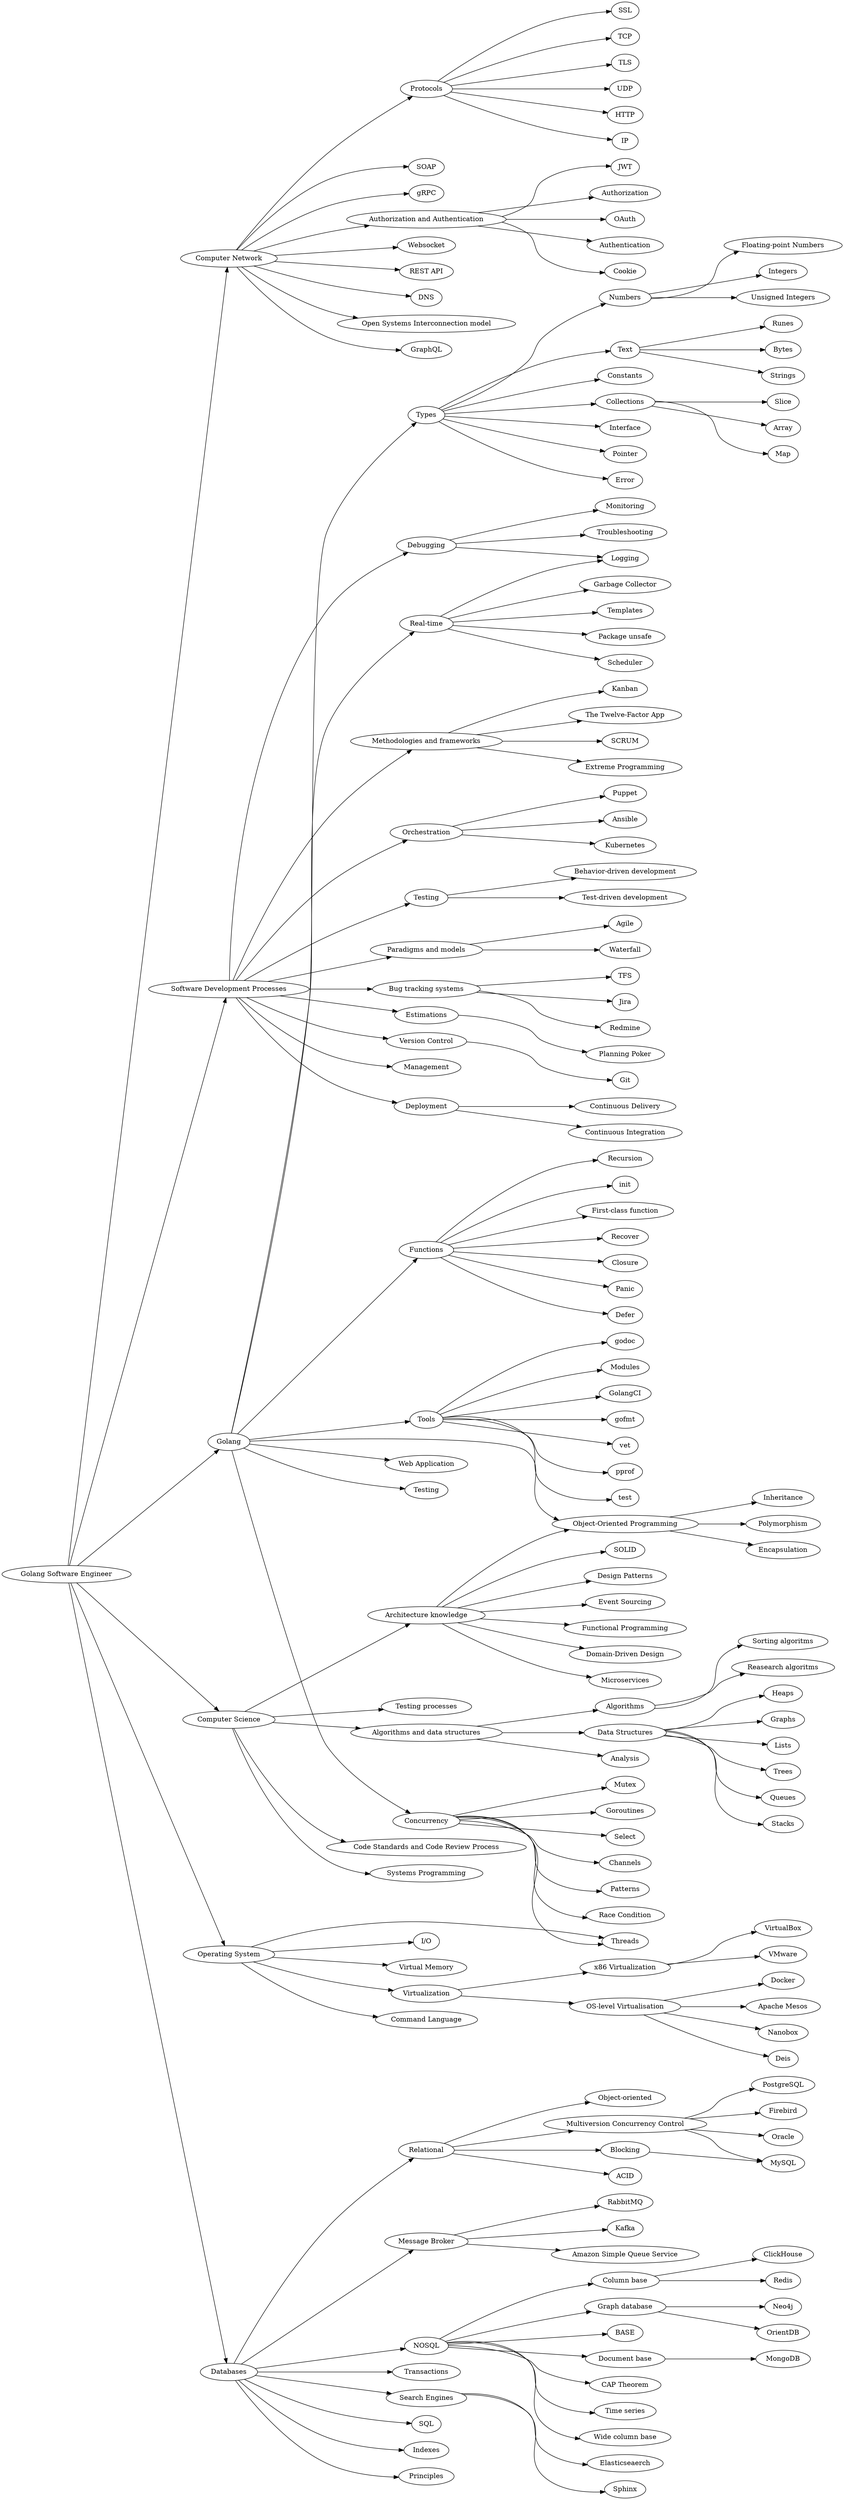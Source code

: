 digraph roadmap {
	rankdir=LR;
	backend->net;	
	db_relational->db_relational_oo;	
	go_types->go_types_numbers;	
	dev_methodologies->dev_methodologies_kanban;	
	go_types_text->go_types_text_runes;	
	dev_orchestration->dev_orchestration_puppet;	
	go->go_realtime;	
	go_function->go_function_recursion;	
	net->net_protocols;	
	db_nosql_colbase->db_nosql_clickhouse;	
	go_tools->go_tool_doc;	
	cs_architecture->cs_architecture_oop;	
	db_message_broker->db_message_broker_rabbit;	
	cs->testing;	
	dev_methodologies->dev_methodologies_12factors;	
	net->net_soap;	
	cs_algorithms_algorithms->cs_algorithms_structures_sorting;	
	dev->dev_testing;	
	dev->dev_debugging;	
	os->os_io;	
	db_relational->db_relational_mvcc;	
	go_types->go_types_constants;	
	os->os_virtual_memory;	
	db_nosql->db_nosql_graph;	
	dev_orchestration->dev_orchestration_ansible;	
	go_tools->go_tool_modules;	
	cs_architecture_oop->cs_architecture_oop_inheritance;	
	db->db_transactions;	
	dev->dev_paradigms;	
	go_types_collections->go_types_slice;	
	db_relational_mvcc->db_relational_postgres;	
	net->net_grpc;	
	go_types_numbers->go_types_numbers_float;	
	dev_trackers->dev_trackers_tfs;	
	go_tools->go_tool_golangci;	
	os_virtualization_x86->os_virtualization_x86_virtualbox;	
	go_function->go_function_init;	
	cs_algorithms_structures->cs_algorithms_structures_heaps;	
	cs_algorithms->cs_algorithms_algorithms;	
	db_message_broker->db_message_broker_kafka;	
	go_types_text->go_types_text_bytes;	
	dev->dev_orchestration;	
	dev_orchestration->dev_orchestration_k8s;	
	go_types->go_types_interface;	
	go_types_collections->go_types_collections_array;	
	go_function->go_function_firstclass;	
	cs->cs_algorithms;	
	cs_architecture->cs_architecture_solid;	
	go->go_tools;	
	go->go_app;	
	db->db_message_broker;	
	go_realtime->go_realtime_gc;	
	go->go_testing;	
	go_concurrency->go_concurrency_mutex;	
	backend->go;	
	db_message_broker->db_message_broker_awssqs;	
	dev_debugging->dev_debugging_monitoring;	
	db_nosql->db_nosql_colbase;	
	cs_architecture->cs_architecture_patterns;	
	net_auth->net_auth_jwt;	
	net_protocols->net_protocols_ssl;	
	backend->os;	
	os_virtualization->os_virtualization_level;	
	db_nosql_colbase->db_nosql_redis;	
	db_relational_mvcc->db_relational_firebird;	
	dev_methodologies->dev_methodologies_scrum;	
	dev->dev_trackers;	
	dev_methodologies->dev_methodologies_xp;	
	cs_architecture->cs_architecture_event;	
	dev_trackers->dev_trackers_jira;	
	go_tools->go_tool_fmt;	
	backend->dev;	
	dev->dev_estimation;	
	net_auth->net_auth_authorization;	
	db_search->db_search_elasticseaerch;	
	cs_algorithms_structures->cs_algorithms_structures_graphs;	
	dev->dev_version;	
	go_types->go_types_pointer;	
	go_types_text->go_types_text_strings;	
	os->os_shell;	
	dev_trackers->dev_trackers_redmine;	
	db_nosql->db_nosql_base;	
	db_relational_blocking->db_mysql;	
	net->net_auth;	
	net->net_websocket;	
	dev_paradigms->management_paradigms_agile;	
	go_realtime->dev_debugging_logging;	
	go_concurrency->go_concurrency_goroutine;	
	db_nosql_graph->db_nosql_neo4j;	
	go_concurrency->go_concurrency_select;	
	dev->dev_methodologies;	
	cs_algorithms_structures->cs_algorithms_structures_lists;	
	go_tools->go_tool_vet;	
	cs_algorithms->cs_algorithms_structures;	
	go_concurrency->go_concurrency_channels;	
	cs_architecture->cs_architecture_func;	
	dev_version->dev_version_git;	
	go->go_types;	
	go_realtime->go_app_templates;	
	os_virtualization_x86->os_virtualization_x86_vmware;	
	db_nosql_doc->db_nosql_mongo;	
	go_types_collections->go_types_collections_map;	
	db_relational->db_relational_acid;	
	db_search->db_search_sphinx;	
	go_types->go_types_error;	
	backend->cs;	
	dev->dev_management;	
	cs_architecture_oop->cs_architecture_oop_polymorphism;	
	go_concurrency->go_concurrency_patterns;	
	go_concurrency->os_threads;	
	cs_algorithms_algorithms->cs_algorithms_structures_research;	
	go_types_numbers->go_types_numbers_int;	
	go_tools->go_tool_pprof;	
	net_auth->net_auth_oauth;	
	cs_architecture->cs_architecture_ddd;	
	db_nosql->db_nosql_cap;	
	db_relational_mvcc->db_mysql;	
	db_nosql->db_nosql_doc;	
	cs->cs_architecture;	
	dev_debugging->dev_debugging_troubleshooting;	
	dev_deployment->dev_deployment_cd;	
	dev_paradigms->management_paradigms_waterfall;	
	go_types_numbers->go_types_numbers_uint;	
	go->cs_architecture_oop;	
	cs->code;	
	db_nosql->db_nosql_time;	
	net_protocols->net_protocols_tcp;	
	net->net_restapi;	
	os_virtualization_level->os_virtualization_level_docker;	
	os_virtualization_level->os_virtualization_level_mesos;	
	net->net_dns;	
	go_concurrency->go_concurrency_race;	
	go_tools->go_tool_test;	
	db->db_sql;	
	cs_algorithms_structures->cs_algorithms_structures_trees;	
	dev->dev_deployment;	
	db->db_nosql;	
	backend->db;	
	cs_algorithms->cs_algorithms_analysis;	
	go_function->go_function_recover;	
	go_function->go_function_closure;	
	net_auth->net_auth_authentication;	
	go->go_function;	
	net_auth->net_auth_cookie;	
	db_nosql->db_nosql_colwidebase;	
	db->db_search;	
	cs_algorithms_structures->cs_algorithms_structures_queues;	
	net->net_osi;	
	net_protocols->net_protocols_tls;	
	dev_debugging->dev_debugging_logging;	
	go_types->go_types_collections;	
	cs_architecture->cs_architecture_microservices;	
	net->net_graphql;	
	db->db_indexes;	
	go_realtime->go_realtime_unsafe;	
	go_types->go_types_text;	
	dev_testing->dev_testing_bdd;	
	db_relational->db_relational_blocking;	
	go->go_concurrency;	
	dev_estimation->management_estimation_poker;	
	net_protocols->net_protocols_udp;	
	cs->systems;	
	db->db_relational;	
	go_function->go_function_panic;	
	db_relational_mvcc->db_relational_oracle;	
	os_virtualization->os_virtualization_x86;	
	db->db_principles;	
	os_virtualization_level->os_virtualization_level_nanobox;	
	cs_architecture_oop->cs_architecture_oop_encapsulation;	
	os->os_virtualization;	
	net_protocols->net_protocols_http;	
	cs_algorithms_structures->cs_algorithms_structures_stacks;	
	dev_deployment->dev_deployment_ci;	
	os->os_threads;	
	db_nosql_graph->db_nosql_orient;	
	dev_testing->dev_testing_tdd;	
	os_virtualization_level->os_virtualization_level_deis;	
	go_realtime->go_realtime_scheduler;	
	net_protocols->net_protocols_ip;	
	go_function->go_function_defer;	
	go_function_firstclass [ label="First-class function" ];
	db_sql [ label="SQL" ];
	net_grpc [ label="gRPC" ];
	db_relational [ label="Relational" ];
	db_relational_oracle [ label="Oracle" ];
	go_concurrency_select [ label="Select" ];
	net_protocols_tls [ label="TLS" ];
	os_virtualization_level_deis [ label="Deis" ];
	db_indexes [ label="Indexes" ];
	cs_algorithms_algorithms [ label="Algorithms" ];
	go_app_templates [ label="Templates" ];
	go_function_recover [ label="Recover" ];
	db_search_sphinx [ label="Sphinx" ];
	go_types_numbers [ label="Numbers" ];
	dev_methodologies_scrum [ label="SCRUM" ];
	dev_orchestration_k8s [ label="Kubernetes" ];
	go_types_numbers_uint [ label="Unsigned Integers" ];
	net_auth_authentication [ label="Authentication" ];
	net_auth_jwt [ label="JWT" ];
	db_message_broker [ label="Message Broker" ];
	dev_debugging_troubleshooting [ label="Troubleshooting" ];
	dev_testing [ label="Testing" ];
	db_nosql_graph [ label="Graph database" ];
	dev_testing_bdd [ label="Behavior-driven development" ];
	cs_algorithms_structures_queues [ label="Queues" ];
	os_virtualization_x86_virtualbox [ label="VirtualBox" ];
	cs_algorithms_structures_lists [ label="Lists" ];
	go [ label="Golang" ];
	db_nosql_cap [ label="CAP Theorem" ];
	go_types_numbers_int [ label="Integers" ];
	dev_trackers_tfs [ label="TFS" ];
	backend [ label="Golang Software Engineer" ];
	dev [ label="Software Development Processes" ];
	net [ label="Computer Network" ];
	os_virtualization_level_mesos [ label="Apache Mesos" ];
	dev_management [ label="Management" ];
	net_protocols [ label="Protocols" ];
	go_types_text_runes [ label="Runes" ];
	cs_architecture_oop_polymorphism [ label="Polymorphism" ];
	cs_architecture [ label="Architecture knowledge" ];
	cs [ label="Computer Science" ];
	cs_architecture_func [ label="Functional Programming" ];
	db_transactions [ label="Transactions" ];
	dev_paradigms [ label="Paradigms and models" ];
	db_relational_oo [ label="Object-oriented" ];
	dev_version_git [ label="Git" ];
	dev_orchestration_puppet [ label="Puppet" ];
	systems [ label="Systems Programming" ];
	go_types_text [ label="Text" ];
	code [ label="Code Standards and Code Review Process" ];
	net_protocols_ip [ label="IP" ];
	net_websocket [ label="Websocket" ];
	net_auth [ label="Authorization and Authentication" ];
	db_nosql_redis [ label="Redis" ];
	db_nosql_colwidebase [ label="Wide column base" ];
	net_protocols_ssl [ label="SSL" ];
	go_types_slice [ label="Slice" ];
	db_relational_mvcc [ label="Multiversion Concurrency Control" ];
	db_principles [ label="Principles" ];
	dev_debugging_monitoring [ label="Monitoring" ];
	net_auth_cookie [ label="Cookie" ];
	go_tool_golangci [ label="GolangCI" ];
	cs_algorithms_structures [ label="Data Structures" ];
	dev_testing_tdd [ label="Test-driven development" ];
	go_types_pointer [ label="Pointer" ];
	dev_trackers_redmine [ label="Redmine" ];
	cs_algorithms [ label="Algorithms and data structures" ];
	cs_algorithms_structures_graphs [ label="Graphs" ];
	cs_algorithms_structures_heaps [ label="Heaps" ];
	db_nosql_orient [ label="OrientDB" ];
	management_paradigms_waterfall [ label="Waterfall" ];
	cs_algorithms_analysis [ label="Analysis" ];
	go_types_interface [ label="Interface" ];
	go_realtime_gc [ label="Garbage Collector" ];
	cs_architecture_oop_inheritance [ label="Inheritance" ];
	go_function_closure [ label="Closure" ];
	dev_orchestration [ label="Orchestration" ];
	os_virtualization_x86 [ label="x86 Virtualization" ];
	dev_deployment_cd [ label="Continuous Delivery" ];
	go_concurrency [ label="Concurrency" ];
	db_search [ label="Search Engines" ];
	dev_trackers [ label="Bug tracking systems" ];
	go_types_collections [ label="Collections" ];
	cs_architecture_event [ label="Event Sourcing" ];
	db_nosql_neo4j [ label="Neo4j" ];
	dev_deployment [ label="Deployment" ];
	dev_orchestration_ansible [ label="Ansible" ];
	net_osi [ label="Open Systems Interconnection model" ];
	go_concurrency_goroutine [ label="Goroutines" ];
	go_concurrency_mutex [ label="Mutex" ];
	go_tool_modules [ label="Modules" ];
	go_realtime_unsafe [ label="Package unsafe" ];
	cs_algorithms_structures_research [ label="Reasearch algoritms" ];
	dev_estimation [ label="Estimations" ];
	cs_algorithms_structures_stacks [ label="Stacks" ];
	os_threads [ label="Threads" ];
	os_io [ label="I/O" ];
	os_virtualization_level_docker [ label="Docker" ];
	cs_architecture_patterns [ label="Design Patterns" ];
	dev_debugging [ label="Debugging" ];
	go_function_defer [ label="Defer" ];
	cs_algorithms_structures_trees [ label="Trees" ];
	db_nosql_colbase [ label="Column base" ];
	go_tool_test [ label="test" ];
	db_message_broker_rabbit [ label="RabbitMQ" ];
	db_message_broker_kafka [ label="Kafka" ];
	net_dns [ label="DNS" ];
	net_auth_authorization [ label="Authorization" ];
	db_nosql [ label="NOSQL" ];
	go_types_collections_map [ label="Map" ];
	management_paradigms_agile [ label="Agile" ];
	go_types_collections_array [ label="Array" ];
	go_concurrency_patterns [ label="Patterns" ];
	go_function_init [ label="init" ];
	go_tool_doc [ label="godoc" ];
	dev_methodologies [ label="Methodologies and frameworks" ];
	db_relational_blocking [ label="Blocking" ];
	cs_architecture_ddd [ label="Domain-Driven Design" ];
	go_tools [ label="Tools" ];
	go_types_numbers_float [ label="Floating-point Numbers" ];
	db_mysql [ label="MySQL" ];
	net_protocols_udp [ label="UDP" ];
	dev_deployment_ci [ label="Continuous Integration" ];
	go_tool_fmt [ label="gofmt" ];
	os_virtualization_level_nanobox [ label="Nanobox" ];
	go_function_panic [ label="Panic" ];
	dev_trackers_jira [ label="Jira" ];
	go_tool_pprof [ label="pprof" ];
	go_tool_vet [ label="vet" ];
	go_types_constants [ label="Constants" ];
	go_realtime_scheduler [ label="Scheduler" ];
	db_nosql_time [ label="Time series" ];
	go_function [ label="Functions" ];
	management_estimation_poker [ label="Planning Poker" ];
	testing [ label="Testing processes" ];
	dev_version [ label="Version Control" ];
	db_message_broker_awssqs [ label="Amazon Simple Queue Service" ];
	os_virtual_memory [ label="Virtual Memory" ];
	go_function_recursion [ label="Recursion" ];
	db_nosql_clickhouse [ label="ClickHouse" ];
	go_concurrency_race [ label="Race Condition" ];
	db_relational_postgres [ label="PostgreSQL" ];
	net_auth_oauth [ label="OAuth" ];
	dev_methodologies_kanban [ label="Kanban" ];
	go_types_text_strings [ label="Strings" ];
	os_shell [ label="Command Language" ];
	go_testing [ label="Testing" ];
	os_virtualization [ label="Virtualization" ];
	os_virtualization_level [ label="OS-level Virtualisation" ];
	db_relational_acid [ label="ACID" ];
	go_concurrency_channels [ label="Channels" ];
	go_types_error [ label="Error" ];
	os_virtualization_x86_vmware [ label="VMware" ];
	cs_algorithms_structures_sorting [ label="Sorting algoritms" ];
	go_realtime [ label="Real-time" ];
	cs_architecture_oop [ label="Object-Oriented Programming" ];
	go_types_text_bytes [ label="Bytes" ];
	cs_architecture_solid [ label="SOLID" ];
	cs_architecture_microservices [ label="Microservices" ];
	go_types [ label="Types" ];
	cs_architecture_oop_encapsulation [ label="Encapsulation" ];
	net_protocols_tcp [ label="TCP" ];
	db_nosql_base [ label="BASE" ];
	net_protocols_http [ label="HTTP" ];
	dev_methodologies_xp [ label="Extreme Programming" ];
	os [ label="Operating System" ];
	db_relational_firebird [ label="Firebird" ];
	db [ label="Databases" ];
	db_nosql_mongo [ label="MongoDB" ];
	net_soap [ label="SOAP" ];
	go_app [ label="Web Application" ];
	db_search_elasticseaerch [ label="Elasticseaerch" ];
	dev_methodologies_12factors [ label="The Twelve-Factor App" ];
	net_restapi [ label="REST API" ];
	dev_debugging_logging [ label="Logging" ];
	net_graphql [ label="GraphQL" ];
	db_nosql_doc [ label="Document base" ];
}
